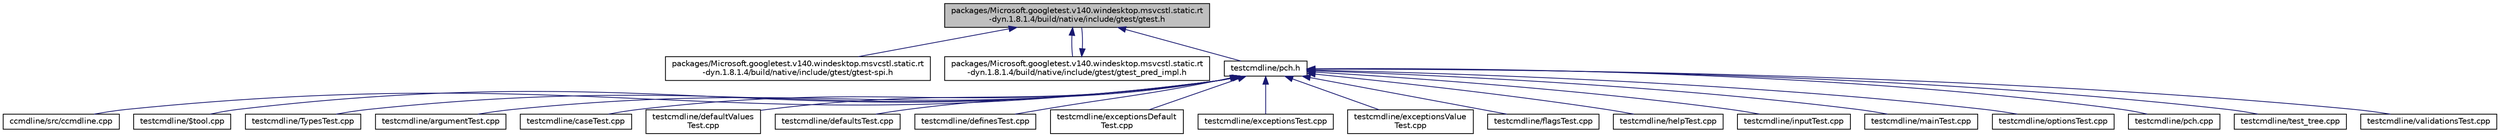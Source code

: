 digraph "packages/Microsoft.googletest.v140.windesktop.msvcstl.static.rt-dyn.1.8.1.4/build/native/include/gtest/gtest.h"
{
 // LATEX_PDF_SIZE
  edge [fontname="Helvetica",fontsize="10",labelfontname="Helvetica",labelfontsize="10"];
  node [fontname="Helvetica",fontsize="10",shape=record];
  Node1 [label="packages/Microsoft.googletest.v140.windesktop.msvcstl.static.rt\l-dyn.1.8.1.4/build/native/include/gtest/gtest.h",height=0.2,width=0.4,color="black", fillcolor="grey75", style="filled", fontcolor="black",tooltip=" "];
  Node1 -> Node2 [dir="back",color="midnightblue",fontsize="10",style="solid"];
  Node2 [label="packages/Microsoft.googletest.v140.windesktop.msvcstl.static.rt\l-dyn.1.8.1.4/build/native/include/gtest/gtest-spi.h",height=0.2,width=0.4,color="black", fillcolor="white", style="filled",URL="$gtest-spi_8h.html",tooltip=" "];
  Node1 -> Node3 [dir="back",color="midnightblue",fontsize="10",style="solid"];
  Node3 [label="packages/Microsoft.googletest.v140.windesktop.msvcstl.static.rt\l-dyn.1.8.1.4/build/native/include/gtest/gtest_pred_impl.h",height=0.2,width=0.4,color="black", fillcolor="white", style="filled",URL="$gtest__pred__impl_8h.html",tooltip=" "];
  Node3 -> Node1 [dir="back",color="midnightblue",fontsize="10",style="solid"];
  Node1 -> Node4 [dir="back",color="midnightblue",fontsize="10",style="solid"];
  Node4 [label="testcmdline/pch.h",height=0.2,width=0.4,color="black", fillcolor="white", style="filled",URL="$pch_8h.html",tooltip=" "];
  Node4 -> Node5 [dir="back",color="midnightblue",fontsize="10",style="solid"];
  Node5 [label="ccmdline/src/ccmdline.cpp",height=0.2,width=0.4,color="black", fillcolor="white", style="filled",URL="$ccmdline_8cpp.html",tooltip=" "];
  Node4 -> Node6 [dir="back",color="midnightblue",fontsize="10",style="solid"];
  Node6 [label="testcmdline/$tool.cpp",height=0.2,width=0.4,color="black", fillcolor="white", style="filled",URL="$_0btool_8cpp.html",tooltip=" "];
  Node4 -> Node7 [dir="back",color="midnightblue",fontsize="10",style="solid"];
  Node7 [label="testcmdline/TypesTest.cpp",height=0.2,width=0.4,color="black", fillcolor="white", style="filled",URL="$_types_test_8cpp.html",tooltip=" "];
  Node4 -> Node8 [dir="back",color="midnightblue",fontsize="10",style="solid"];
  Node8 [label="testcmdline/argumentTest.cpp",height=0.2,width=0.4,color="black", fillcolor="white", style="filled",URL="$argument_test_8cpp.html",tooltip=" "];
  Node4 -> Node9 [dir="back",color="midnightblue",fontsize="10",style="solid"];
  Node9 [label="testcmdline/caseTest.cpp",height=0.2,width=0.4,color="black", fillcolor="white", style="filled",URL="$case_test_8cpp.html",tooltip=" "];
  Node4 -> Node10 [dir="back",color="midnightblue",fontsize="10",style="solid"];
  Node10 [label="testcmdline/defaultValues\lTest.cpp",height=0.2,width=0.4,color="black", fillcolor="white", style="filled",URL="$default_values_test_8cpp.html",tooltip=" "];
  Node4 -> Node11 [dir="back",color="midnightblue",fontsize="10",style="solid"];
  Node11 [label="testcmdline/defaultsTest.cpp",height=0.2,width=0.4,color="black", fillcolor="white", style="filled",URL="$defaults_test_8cpp.html",tooltip=" "];
  Node4 -> Node12 [dir="back",color="midnightblue",fontsize="10",style="solid"];
  Node12 [label="testcmdline/definesTest.cpp",height=0.2,width=0.4,color="black", fillcolor="white", style="filled",URL="$defines_test_8cpp.html",tooltip="Test for definitions."];
  Node4 -> Node13 [dir="back",color="midnightblue",fontsize="10",style="solid"];
  Node13 [label="testcmdline/exceptionsDefault\lTest.cpp",height=0.2,width=0.4,color="black", fillcolor="white", style="filled",URL="$exceptions_default_test_8cpp.html",tooltip="Test invalid data in parameter definitions."];
  Node4 -> Node14 [dir="back",color="midnightblue",fontsize="10",style="solid"];
  Node14 [label="testcmdline/exceptionsTest.cpp",height=0.2,width=0.4,color="black", fillcolor="white", style="filled",URL="$exceptions_test_8cpp.html",tooltip=" "];
  Node4 -> Node15 [dir="back",color="midnightblue",fontsize="10",style="solid"];
  Node15 [label="testcmdline/exceptionsValue\lTest.cpp",height=0.2,width=0.4,color="black", fillcolor="white", style="filled",URL="$exceptions_value_test_8cpp.html",tooltip=" "];
  Node4 -> Node16 [dir="back",color="midnightblue",fontsize="10",style="solid"];
  Node16 [label="testcmdline/flagsTest.cpp",height=0.2,width=0.4,color="black", fillcolor="white", style="filled",URL="$flags_test_8cpp.html",tooltip=" "];
  Node4 -> Node17 [dir="back",color="midnightblue",fontsize="10",style="solid"];
  Node17 [label="testcmdline/helpTest.cpp",height=0.2,width=0.4,color="black", fillcolor="white", style="filled",URL="$help_test_8cpp.html",tooltip=" "];
  Node4 -> Node18 [dir="back",color="midnightblue",fontsize="10",style="solid"];
  Node18 [label="testcmdline/inputTest.cpp",height=0.2,width=0.4,color="black", fillcolor="white", style="filled",URL="$input_test_8cpp.html",tooltip=" "];
  Node4 -> Node19 [dir="back",color="midnightblue",fontsize="10",style="solid"];
  Node19 [label="testcmdline/mainTest.cpp",height=0.2,width=0.4,color="black", fillcolor="white", style="filled",URL="$main_test_8cpp.html",tooltip=" "];
  Node4 -> Node20 [dir="back",color="midnightblue",fontsize="10",style="solid"];
  Node20 [label="testcmdline/optionsTest.cpp",height=0.2,width=0.4,color="black", fillcolor="white", style="filled",URL="$options_test_8cpp.html",tooltip=" "];
  Node4 -> Node21 [dir="back",color="midnightblue",fontsize="10",style="solid"];
  Node21 [label="testcmdline/pch.cpp",height=0.2,width=0.4,color="black", fillcolor="white", style="filled",URL="$pch_8cpp.html",tooltip=" "];
  Node4 -> Node22 [dir="back",color="midnightblue",fontsize="10",style="solid"];
  Node22 [label="testcmdline/test_tree.cpp",height=0.2,width=0.4,color="black", fillcolor="white", style="filled",URL="$test__tree_8cpp.html",tooltip=" "];
  Node4 -> Node23 [dir="back",color="midnightblue",fontsize="10",style="solid"];
  Node23 [label="testcmdline/validationsTest.cpp",height=0.2,width=0.4,color="black", fillcolor="white", style="filled",URL="$validations_test_8cpp.html",tooltip=" "];
}
